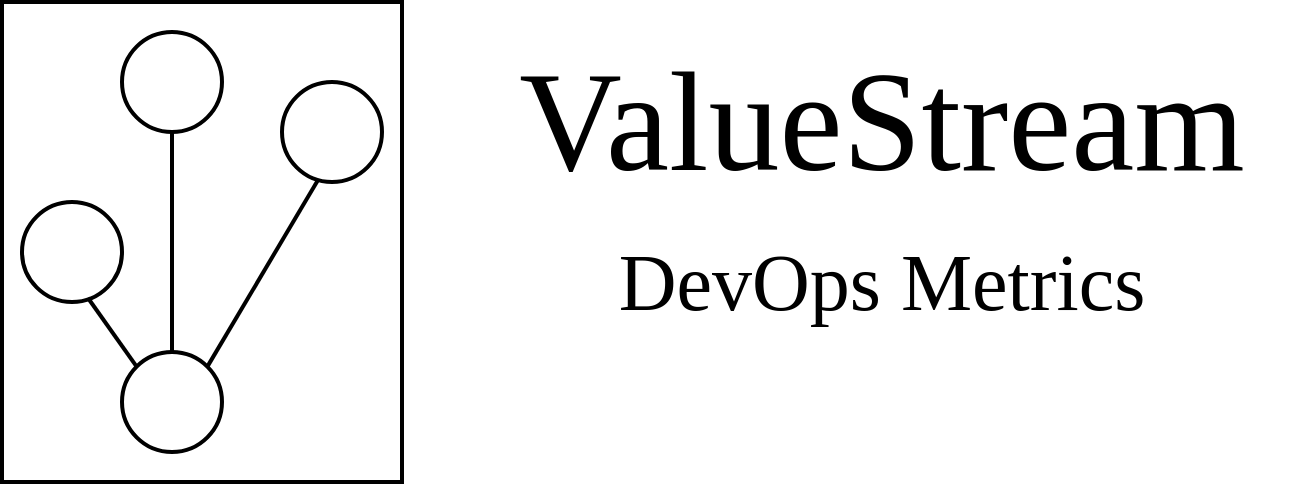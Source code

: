 <mxfile version="10.9.6" type="device"><diagram id="Y_IZJFik0f1OEh1WGOCU" name="Page-1"><mxGraphModel dx="1695" dy="1843" grid="1" gridSize="10" guides="1" tooltips="1" connect="1" arrows="1" fold="1" page="1" pageScale="1" pageWidth="850" pageHeight="1100" math="0" shadow="0"><root><mxCell id="0"/><mxCell id="1" parent="0"/><mxCell id="oBhclHu2Mm9LO05PpWeP-10" value="" style="rounded=0;whiteSpace=wrap;html=1;strokeWidth=2;" vertex="1" parent="1"><mxGeometry width="200" height="240" as="geometry"/></mxCell><mxCell id="oBhclHu2Mm9LO05PpWeP-2" value="" style="ellipse;whiteSpace=wrap;html=1;aspect=fixed;strokeWidth=2;" vertex="1" parent="1"><mxGeometry x="60" y="15" width="50" height="50" as="geometry"/></mxCell><mxCell id="oBhclHu2Mm9LO05PpWeP-3" value="" style="ellipse;whiteSpace=wrap;html=1;aspect=fixed;strokeWidth=2;" vertex="1" parent="1"><mxGeometry x="140" y="40" width="50" height="50" as="geometry"/></mxCell><mxCell id="oBhclHu2Mm9LO05PpWeP-4" value="" style="ellipse;whiteSpace=wrap;html=1;aspect=fixed;strokeWidth=2;" vertex="1" parent="1"><mxGeometry x="10" y="100" width="50" height="50" as="geometry"/></mxCell><mxCell id="oBhclHu2Mm9LO05PpWeP-6" value="" style="ellipse;whiteSpace=wrap;html=1;aspect=fixed;strokeWidth=2;" vertex="1" parent="1"><mxGeometry x="60" y="175" width="50" height="50" as="geometry"/></mxCell><mxCell id="oBhclHu2Mm9LO05PpWeP-7" value="" style="endArrow=none;html=1;entryX=0;entryY=0;entryDx=0;entryDy=0;exitX=0.66;exitY=0.96;exitDx=0;exitDy=0;exitPerimeter=0;strokeWidth=2;" edge="1" parent="1" source="oBhclHu2Mm9LO05PpWeP-4" target="oBhclHu2Mm9LO05PpWeP-6"><mxGeometry width="50" height="50" relative="1" as="geometry"><mxPoint x="10" y="300" as="sourcePoint"/><mxPoint x="60" y="250" as="targetPoint"/></mxGeometry></mxCell><mxCell id="oBhclHu2Mm9LO05PpWeP-8" value="" style="endArrow=none;html=1;entryX=0.5;entryY=0;entryDx=0;entryDy=0;exitX=0.5;exitY=1;exitDx=0;exitDy=0;strokeWidth=2;" edge="1" parent="1" source="oBhclHu2Mm9LO05PpWeP-2" target="oBhclHu2Mm9LO05PpWeP-6"><mxGeometry width="50" height="50" relative="1" as="geometry"><mxPoint x="53" y="158" as="sourcePoint"/><mxPoint x="77" y="192" as="targetPoint"/></mxGeometry></mxCell><mxCell id="oBhclHu2Mm9LO05PpWeP-9" value="" style="endArrow=none;html=1;entryX=1;entryY=0;entryDx=0;entryDy=0;exitX=0.36;exitY=0.98;exitDx=0;exitDy=0;exitPerimeter=0;strokeWidth=2;" edge="1" parent="1" source="oBhclHu2Mm9LO05PpWeP-3" target="oBhclHu2Mm9LO05PpWeP-6"><mxGeometry width="50" height="50" relative="1" as="geometry"><mxPoint x="95" y="75" as="sourcePoint"/><mxPoint x="95" y="185" as="targetPoint"/></mxGeometry></mxCell><mxCell id="oBhclHu2Mm9LO05PpWeP-11" value="&lt;p&gt;&lt;font style=&quot;font-size: 71px&quot; face=&quot;Verdana&quot;&gt;ValueStream&lt;/font&gt;&lt;/p&gt;" style="text;html=1;strokeColor=none;fillColor=none;align=center;verticalAlign=middle;whiteSpace=wrap;rounded=0;strokeWidth=2;" vertex="1" parent="1"><mxGeometry x="250" y="20" width="380" height="80" as="geometry"/></mxCell><mxCell id="oBhclHu2Mm9LO05PpWeP-12" value="&lt;font style=&quot;font-size: 40px&quot; face=&quot;Verdana&quot;&gt;DevOps Metrics&lt;/font&gt;" style="text;html=1;strokeColor=none;fillColor=none;align=center;verticalAlign=middle;whiteSpace=wrap;rounded=0;strokeWidth=2;" vertex="1" parent="1"><mxGeometry x="225" y="100" width="430" height="80" as="geometry"/></mxCell></root></mxGraphModel></diagram></mxfile>